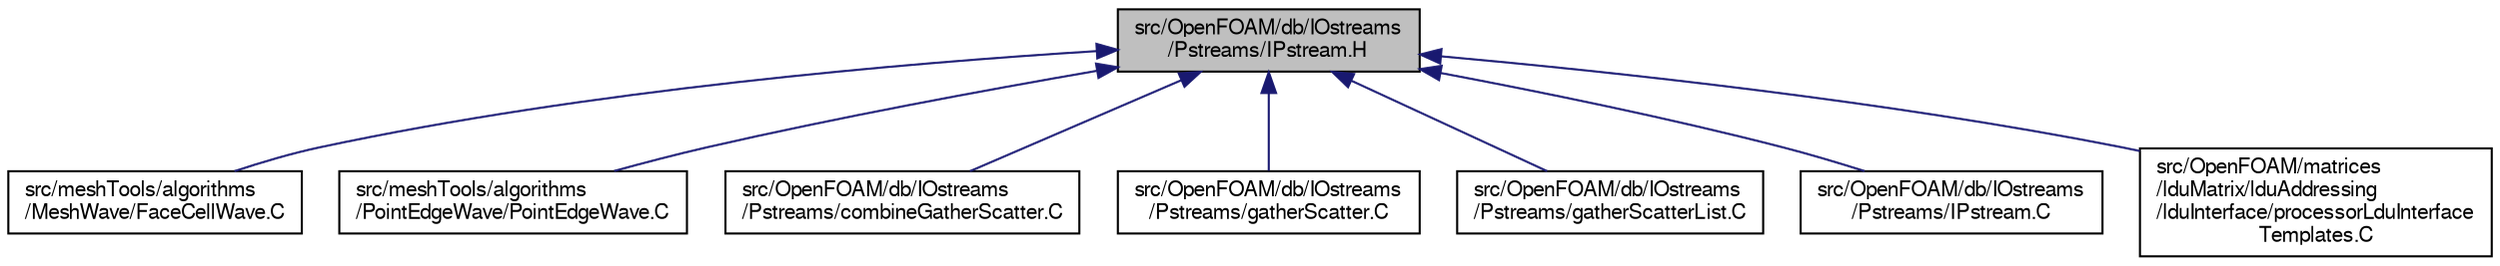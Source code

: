 digraph "src/OpenFOAM/db/IOstreams/Pstreams/IPstream.H"
{
  bgcolor="transparent";
  edge [fontname="FreeSans",fontsize="10",labelfontname="FreeSans",labelfontsize="10"];
  node [fontname="FreeSans",fontsize="10",shape=record];
  Node78 [label="src/OpenFOAM/db/IOstreams\l/Pstreams/IPstream.H",height=0.2,width=0.4,color="black", fillcolor="grey75", style="filled", fontcolor="black"];
  Node78 -> Node79 [dir="back",color="midnightblue",fontsize="10",style="solid",fontname="FreeSans"];
  Node79 [label="src/meshTools/algorithms\l/MeshWave/FaceCellWave.C",height=0.2,width=0.4,color="black",URL="$a07160.html"];
  Node78 -> Node80 [dir="back",color="midnightblue",fontsize="10",style="solid",fontname="FreeSans"];
  Node80 [label="src/meshTools/algorithms\l/PointEdgeWave/PointEdgeWave.C",height=0.2,width=0.4,color="black",URL="$a07229.html"];
  Node78 -> Node81 [dir="back",color="midnightblue",fontsize="10",style="solid",fontname="FreeSans"];
  Node81 [label="src/OpenFOAM/db/IOstreams\l/Pstreams/combineGatherScatter.C",height=0.2,width=0.4,color="black",URL="$a09107.html",tooltip="Variant of gather, scatter. Normal gather uses: "];
  Node78 -> Node82 [dir="back",color="midnightblue",fontsize="10",style="solid",fontname="FreeSans"];
  Node82 [label="src/OpenFOAM/db/IOstreams\l/Pstreams/gatherScatter.C",height=0.2,width=0.4,color="black",URL="$a09113.html",tooltip="Gather data from all processors onto single processor according to some communication schedule (usual..."];
  Node78 -> Node83 [dir="back",color="midnightblue",fontsize="10",style="solid",fontname="FreeSans"];
  Node83 [label="src/OpenFOAM/db/IOstreams\l/Pstreams/gatherScatterList.C",height=0.2,width=0.4,color="black",URL="$a09116.html",tooltip="Gather data from all processors onto single processor according to some communication schedule (usual..."];
  Node78 -> Node84 [dir="back",color="midnightblue",fontsize="10",style="solid",fontname="FreeSans"];
  Node84 [label="src/OpenFOAM/db/IOstreams\l/Pstreams/IPstream.C",height=0.2,width=0.4,color="black",URL="$a09119.html"];
  Node78 -> Node85 [dir="back",color="midnightblue",fontsize="10",style="solid",fontname="FreeSans"];
  Node85 [label="src/OpenFOAM/matrices\l/lduMatrix/lduAddressing\l/lduInterface/processorLduInterface\lTemplates.C",height=0.2,width=0.4,color="black",URL="$a10664.html"];
}
